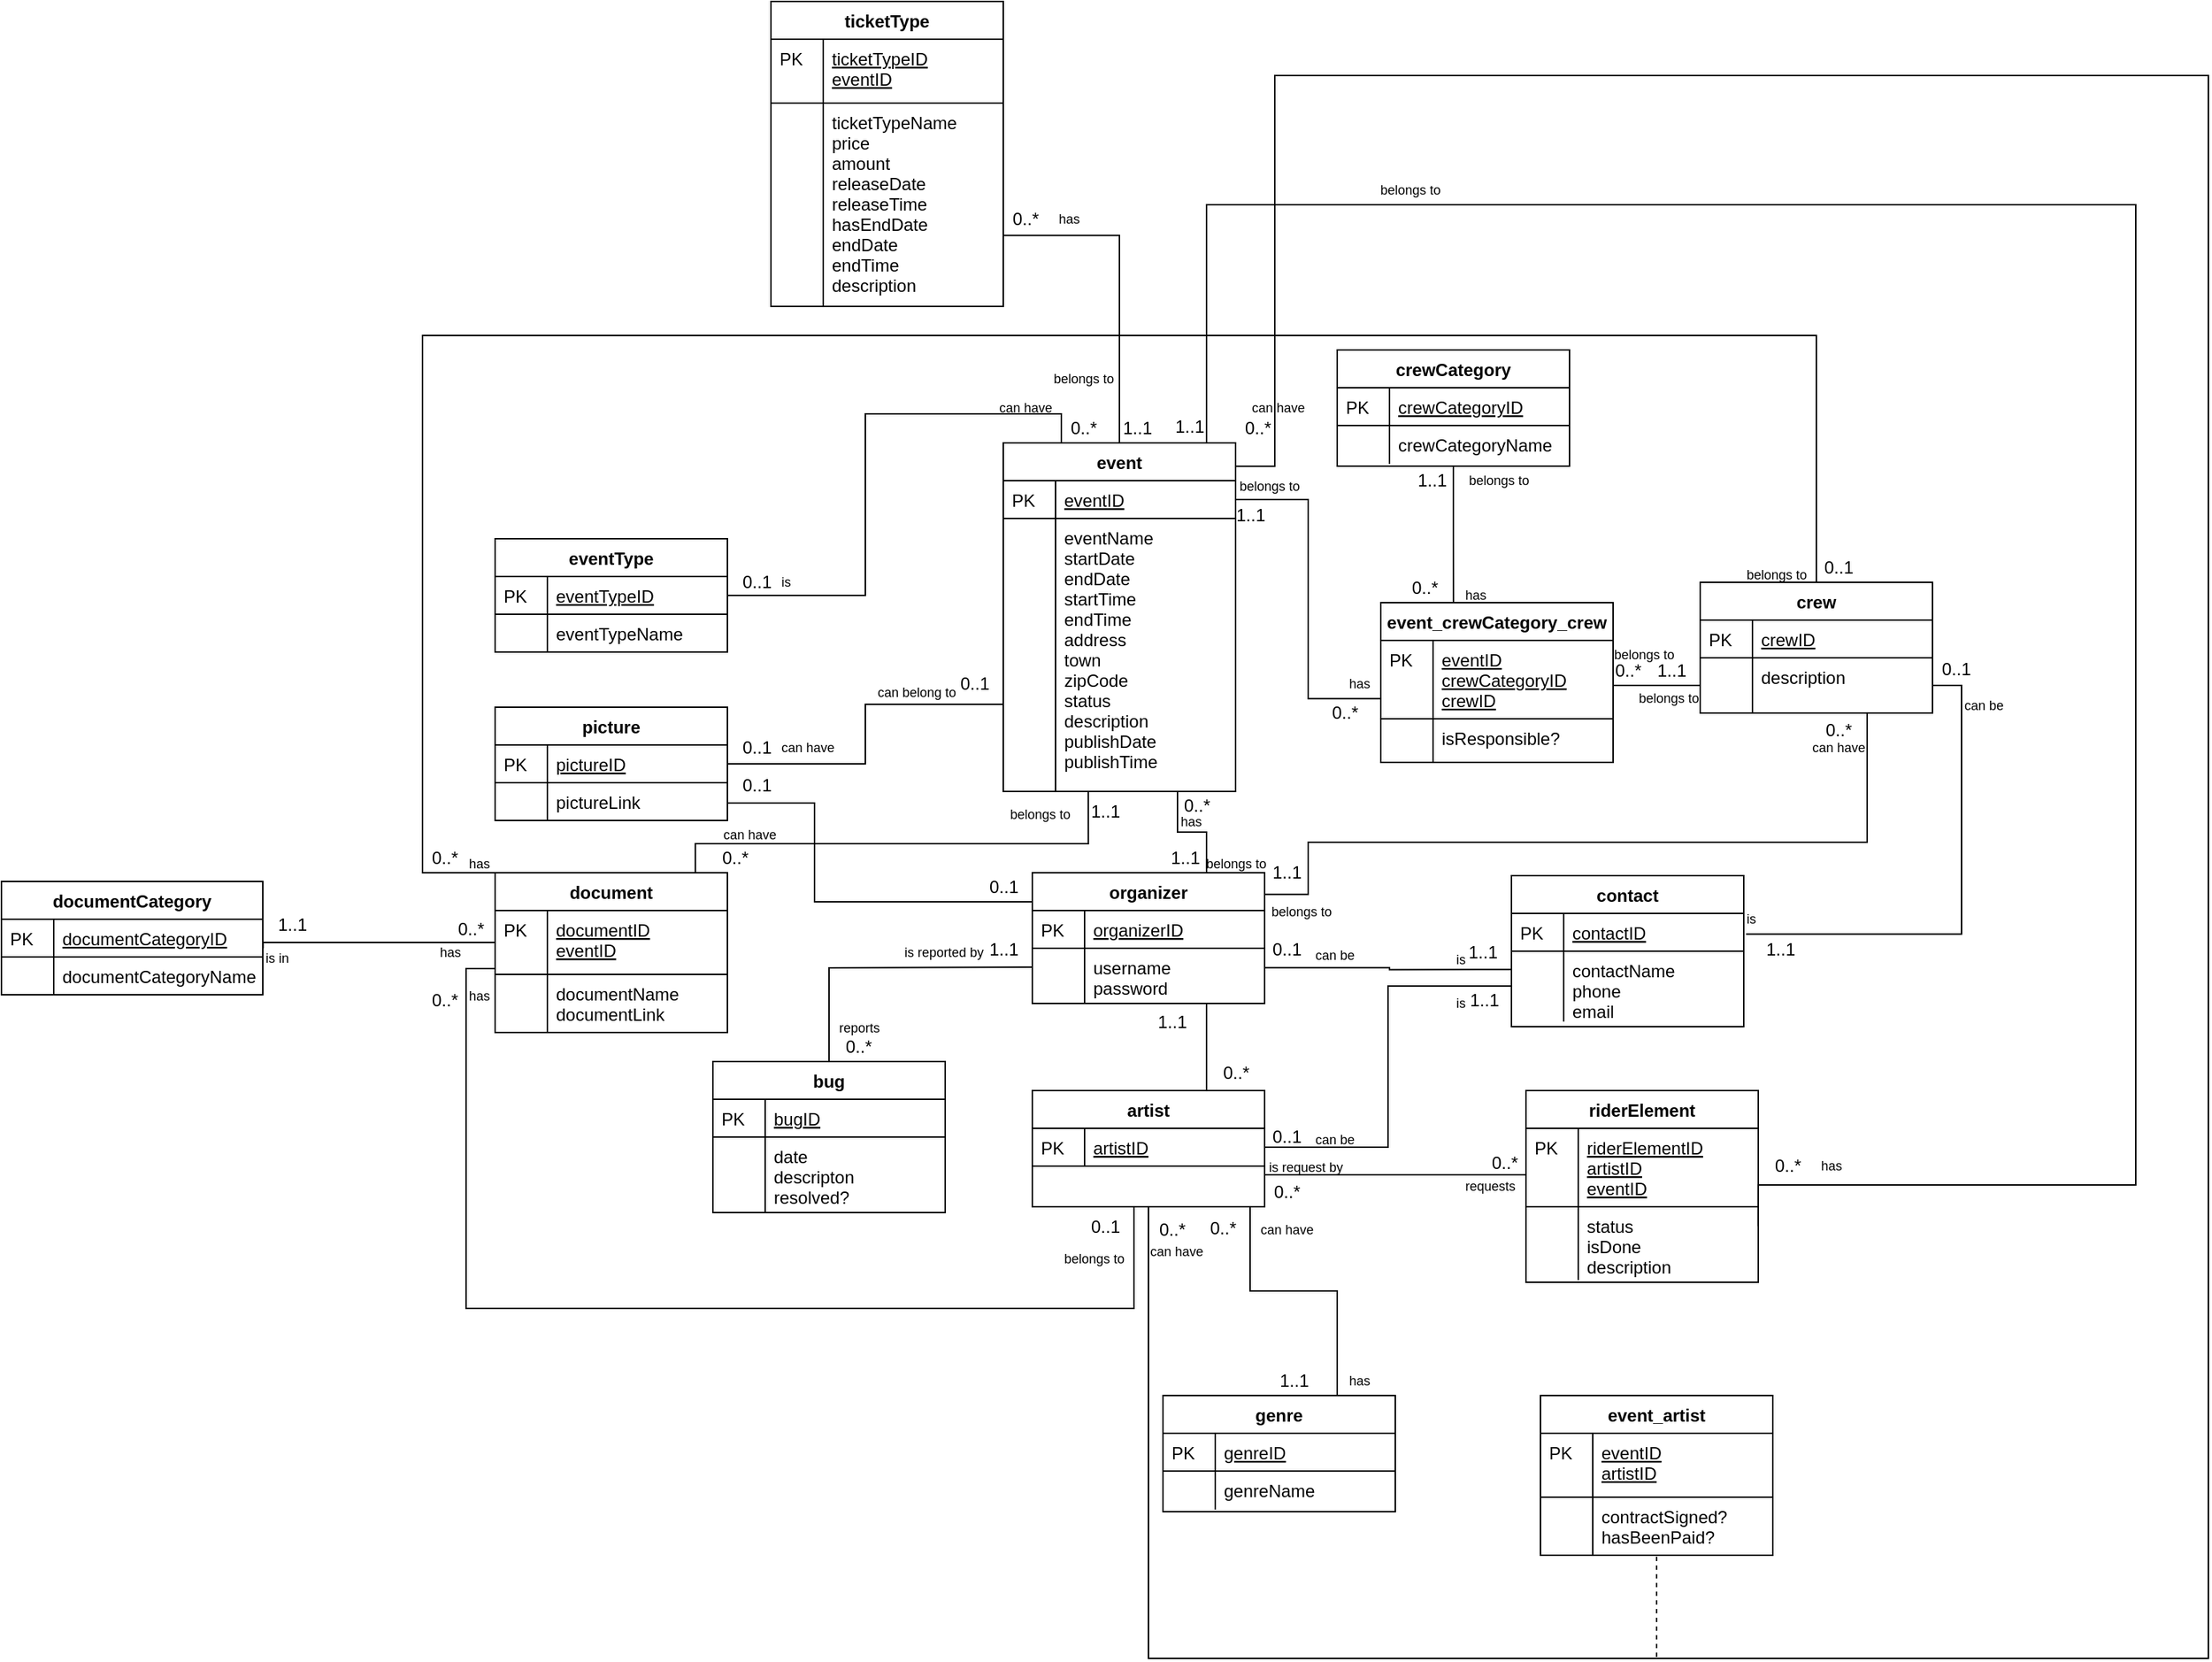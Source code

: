 <mxfile version="12.5.5" type="device"><diagram id="C5RBs43oDa-KdzZeNtuy" name="Page-1"><mxGraphModel dx="593" dy="303" grid="1" gridSize="10" guides="1" tooltips="1" connect="1" arrows="1" fold="1" page="1" pageScale="1" pageWidth="1654" pageHeight="1169" math="0" shadow="0"><root><mxCell id="WIyWlLk6GJQsqaUBKTNV-0"/><mxCell id="WIyWlLk6GJQsqaUBKTNV-1" parent="WIyWlLk6GJQsqaUBKTNV-0"/><mxCell id="d8ZzDDcPqN8oKCocfhbG-75" style="edgeStyle=orthogonalEdgeStyle;rounded=0;orthogonalLoop=1;jettySize=auto;html=1;exitX=1;exitY=0.5;exitDx=0;exitDy=0;entryX=0.25;entryY=0;entryDx=0;entryDy=0;startArrow=none;startFill=0;endArrow=none;endFill=0;" edge="1" parent="WIyWlLk6GJQsqaUBKTNV-1" source="zkfFHV4jXpPFQw0GAbJ--51" target="zkfFHV4jXpPFQw0GAbJ--56"><mxGeometry relative="1" as="geometry"/></mxCell><mxCell id="zkfFHV4jXpPFQw0GAbJ--51" value="eventType" style="swimlane;fontStyle=1;childLayout=stackLayout;horizontal=1;startSize=26;horizontalStack=0;resizeParent=1;resizeLast=0;collapsible=1;marginBottom=0;rounded=0;shadow=0;strokeWidth=1;" parent="WIyWlLk6GJQsqaUBKTNV-1" vertex="1"><mxGeometry x="360" y="380" width="160" height="78" as="geometry"><mxRectangle x="20" y="80" width="160" height="26" as="alternateBounds"/></mxGeometry></mxCell><mxCell id="zkfFHV4jXpPFQw0GAbJ--52" value="eventTypeID" style="shape=partialRectangle;top=0;left=0;right=0;bottom=1;align=left;verticalAlign=top;fillColor=none;spacingLeft=40;spacingRight=4;overflow=hidden;rotatable=0;points=[[0,0.5],[1,0.5]];portConstraint=eastwest;dropTarget=0;rounded=0;shadow=0;strokeWidth=1;fontStyle=4" parent="zkfFHV4jXpPFQw0GAbJ--51" vertex="1"><mxGeometry y="26" width="160" height="26" as="geometry"/></mxCell><mxCell id="zkfFHV4jXpPFQw0GAbJ--53" value="PK" style="shape=partialRectangle;top=0;left=0;bottom=0;fillColor=none;align=left;verticalAlign=top;spacingLeft=4;spacingRight=4;overflow=hidden;rotatable=0;points=[];portConstraint=eastwest;part=1;" parent="zkfFHV4jXpPFQw0GAbJ--52" vertex="1" connectable="0"><mxGeometry width="36" height="26" as="geometry"/></mxCell><mxCell id="zkfFHV4jXpPFQw0GAbJ--54" value="eventTypeName" style="shape=partialRectangle;top=0;left=0;right=0;bottom=0;align=left;verticalAlign=top;fillColor=none;spacingLeft=40;spacingRight=4;overflow=hidden;rotatable=0;points=[[0,0.5],[1,0.5]];portConstraint=eastwest;dropTarget=0;rounded=0;shadow=0;strokeWidth=1;" parent="zkfFHV4jXpPFQw0GAbJ--51" vertex="1"><mxGeometry y="52" width="160" height="26" as="geometry"/></mxCell><mxCell id="zkfFHV4jXpPFQw0GAbJ--55" value="" style="shape=partialRectangle;top=0;left=0;bottom=0;fillColor=none;align=left;verticalAlign=top;spacingLeft=4;spacingRight=4;overflow=hidden;rotatable=0;points=[];portConstraint=eastwest;part=1;" parent="zkfFHV4jXpPFQw0GAbJ--54" vertex="1" connectable="0"><mxGeometry width="36" height="26" as="geometry"/></mxCell><mxCell id="d8ZzDDcPqN8oKCocfhbG-148" style="edgeStyle=orthogonalEdgeStyle;rounded=0;orthogonalLoop=1;jettySize=auto;html=1;exitX=0.75;exitY=1;exitDx=0;exitDy=0;entryX=0.75;entryY=0;entryDx=0;entryDy=0;startArrow=none;startFill=0;endArrow=none;endFill=0;" edge="1" parent="WIyWlLk6GJQsqaUBKTNV-1" source="zkfFHV4jXpPFQw0GAbJ--56" target="zkfFHV4jXpPFQw0GAbJ--64"><mxGeometry relative="1" as="geometry"/></mxCell><mxCell id="d8ZzDDcPqN8oKCocfhbG-167" style="edgeStyle=orthogonalEdgeStyle;rounded=0;orthogonalLoop=1;jettySize=auto;html=1;exitX=0.5;exitY=0;exitDx=0;exitDy=0;startArrow=none;startFill=0;endArrow=none;endFill=0;entryX=1.003;entryY=0.651;entryDx=0;entryDy=0;entryPerimeter=0;" edge="1" parent="WIyWlLk6GJQsqaUBKTNV-1" source="zkfFHV4jXpPFQw0GAbJ--56" target="d8ZzDDcPqN8oKCocfhbG-165"><mxGeometry relative="1" as="geometry"><mxPoint x="712" y="171" as="targetPoint"/><Array as="points"><mxPoint x="790" y="171"/></Array></mxGeometry></mxCell><mxCell id="zkfFHV4jXpPFQw0GAbJ--56" value="event" style="swimlane;fontStyle=1;childLayout=stackLayout;horizontal=1;startSize=26;horizontalStack=0;resizeParent=1;resizeLast=0;collapsible=1;marginBottom=0;rounded=0;shadow=0;strokeWidth=1;" parent="WIyWlLk6GJQsqaUBKTNV-1" vertex="1"><mxGeometry x="710" y="314" width="160" height="240" as="geometry"><mxRectangle x="260" y="80" width="160" height="26" as="alternateBounds"/></mxGeometry></mxCell><mxCell id="zkfFHV4jXpPFQw0GAbJ--57" value="eventID" style="shape=partialRectangle;top=0;left=0;right=0;bottom=1;align=left;verticalAlign=top;fillColor=none;spacingLeft=40;spacingRight=4;overflow=hidden;rotatable=0;points=[[0,0.5],[1,0.5]];portConstraint=eastwest;dropTarget=0;rounded=0;shadow=0;strokeWidth=1;fontStyle=4" parent="zkfFHV4jXpPFQw0GAbJ--56" vertex="1"><mxGeometry y="26" width="160" height="26" as="geometry"/></mxCell><mxCell id="zkfFHV4jXpPFQw0GAbJ--58" value="PK" style="shape=partialRectangle;top=0;left=0;bottom=0;fillColor=none;align=left;verticalAlign=top;spacingLeft=4;spacingRight=4;overflow=hidden;rotatable=0;points=[];portConstraint=eastwest;part=1;" parent="zkfFHV4jXpPFQw0GAbJ--57" vertex="1" connectable="0"><mxGeometry width="36" height="26" as="geometry"/></mxCell><mxCell id="zkfFHV4jXpPFQw0GAbJ--61" value="eventName&#10;startDate&#10;endDate&#10;startTime&#10;endTime&#10;address&#10;town&#10;zipCode&#10;status&#10;description&#10;publishDate&#10;publishTime" style="shape=partialRectangle;top=0;left=0;right=0;bottom=0;align=left;verticalAlign=top;fillColor=none;spacingLeft=40;spacingRight=4;overflow=hidden;rotatable=0;points=[[0,0.5],[1,0.5]];portConstraint=eastwest;dropTarget=0;rounded=0;shadow=0;strokeWidth=1;" parent="zkfFHV4jXpPFQw0GAbJ--56" vertex="1"><mxGeometry y="52" width="160" height="188" as="geometry"/></mxCell><mxCell id="zkfFHV4jXpPFQw0GAbJ--62" value="" style="shape=partialRectangle;top=0;left=0;bottom=0;fillColor=none;align=left;verticalAlign=top;spacingLeft=4;spacingRight=4;overflow=hidden;rotatable=0;points=[];portConstraint=eastwest;part=1;" parent="zkfFHV4jXpPFQw0GAbJ--61" vertex="1" connectable="0"><mxGeometry width="36" height="188" as="geometry"/></mxCell><mxCell id="d8ZzDDcPqN8oKCocfhbG-149" style="edgeStyle=orthogonalEdgeStyle;rounded=0;orthogonalLoop=1;jettySize=auto;html=1;exitX=0.75;exitY=1;exitDx=0;exitDy=0;entryX=0.75;entryY=0;entryDx=0;entryDy=0;startArrow=none;startFill=0;endArrow=none;endFill=0;" edge="1" parent="WIyWlLk6GJQsqaUBKTNV-1" source="zkfFHV4jXpPFQw0GAbJ--64" target="d8ZzDDcPqN8oKCocfhbG-15"><mxGeometry relative="1" as="geometry"/></mxCell><mxCell id="d8ZzDDcPqN8oKCocfhbG-150" style="edgeStyle=orthogonalEdgeStyle;rounded=0;orthogonalLoop=1;jettySize=auto;html=1;startArrow=none;startFill=0;endArrow=none;endFill=0;exitX=0.995;exitY=0.165;exitDx=0;exitDy=0;exitPerimeter=0;" edge="1" parent="WIyWlLk6GJQsqaUBKTNV-1" source="zkfFHV4jXpPFQw0GAbJ--64" target="d8ZzDDcPqN8oKCocfhbG-55"><mxGeometry relative="1" as="geometry"><mxPoint x="920" y="626" as="sourcePoint"/><Array as="points"><mxPoint x="920" y="625"/><mxPoint x="920" y="589"/><mxPoint x="1305" y="589"/></Array></mxGeometry></mxCell><mxCell id="zkfFHV4jXpPFQw0GAbJ--64" value="organizer" style="swimlane;fontStyle=1;childLayout=stackLayout;horizontal=1;startSize=26;horizontalStack=0;resizeParent=1;resizeLast=0;collapsible=1;marginBottom=0;rounded=0;shadow=0;strokeWidth=1;" parent="WIyWlLk6GJQsqaUBKTNV-1" vertex="1"><mxGeometry x="730" y="610" width="160" height="90" as="geometry"><mxRectangle x="260" y="270" width="160" height="26" as="alternateBounds"/></mxGeometry></mxCell><mxCell id="zkfFHV4jXpPFQw0GAbJ--65" value="organizerID" style="shape=partialRectangle;top=0;left=0;right=0;bottom=1;align=left;verticalAlign=top;fillColor=none;spacingLeft=40;spacingRight=4;overflow=hidden;rotatable=0;points=[[0,0.5],[1,0.5]];portConstraint=eastwest;dropTarget=0;rounded=0;shadow=0;strokeWidth=1;fontStyle=4" parent="zkfFHV4jXpPFQw0GAbJ--64" vertex="1"><mxGeometry y="26" width="160" height="26" as="geometry"/></mxCell><mxCell id="zkfFHV4jXpPFQw0GAbJ--66" value="PK" style="shape=partialRectangle;top=0;left=0;bottom=0;fillColor=none;align=left;verticalAlign=top;spacingLeft=4;spacingRight=4;overflow=hidden;rotatable=0;points=[];portConstraint=eastwest;part=1;" parent="zkfFHV4jXpPFQw0GAbJ--65" vertex="1" connectable="0"><mxGeometry width="36" height="26" as="geometry"/></mxCell><mxCell id="zkfFHV4jXpPFQw0GAbJ--69" value="username&#10;password" style="shape=partialRectangle;top=0;left=0;right=0;bottom=0;align=left;verticalAlign=top;fillColor=none;spacingLeft=40;spacingRight=4;overflow=hidden;rotatable=0;points=[[0,0.5],[1,0.5]];portConstraint=eastwest;dropTarget=0;rounded=0;shadow=0;strokeWidth=1;" parent="zkfFHV4jXpPFQw0GAbJ--64" vertex="1"><mxGeometry y="52" width="160" height="38" as="geometry"/></mxCell><mxCell id="zkfFHV4jXpPFQw0GAbJ--70" value="" style="shape=partialRectangle;top=0;left=0;bottom=0;fillColor=none;align=left;verticalAlign=top;spacingLeft=4;spacingRight=4;overflow=hidden;rotatable=0;points=[];portConstraint=eastwest;part=1;" parent="zkfFHV4jXpPFQw0GAbJ--69" vertex="1" connectable="0"><mxGeometry width="36" height="38" as="geometry"/></mxCell><mxCell id="d8ZzDDcPqN8oKCocfhbG-0" value="picture" style="swimlane;fontStyle=1;childLayout=stackLayout;horizontal=1;startSize=26;horizontalStack=0;resizeParent=1;resizeLast=0;collapsible=1;marginBottom=0;rounded=0;shadow=0;strokeWidth=1;" vertex="1" parent="WIyWlLk6GJQsqaUBKTNV-1"><mxGeometry x="360" y="496" width="160" height="78" as="geometry"><mxRectangle x="20" y="80" width="160" height="26" as="alternateBounds"/></mxGeometry></mxCell><mxCell id="d8ZzDDcPqN8oKCocfhbG-1" value="pictureID" style="shape=partialRectangle;top=0;left=0;right=0;bottom=1;align=left;verticalAlign=top;fillColor=none;spacingLeft=40;spacingRight=4;overflow=hidden;rotatable=0;points=[[0,0.5],[1,0.5]];portConstraint=eastwest;dropTarget=0;rounded=0;shadow=0;strokeWidth=1;fontStyle=4" vertex="1" parent="d8ZzDDcPqN8oKCocfhbG-0"><mxGeometry y="26" width="160" height="26" as="geometry"/></mxCell><mxCell id="d8ZzDDcPqN8oKCocfhbG-2" value="PK" style="shape=partialRectangle;top=0;left=0;bottom=0;fillColor=none;align=left;verticalAlign=top;spacingLeft=4;spacingRight=4;overflow=hidden;rotatable=0;points=[];portConstraint=eastwest;part=1;" vertex="1" connectable="0" parent="d8ZzDDcPqN8oKCocfhbG-1"><mxGeometry width="36" height="26" as="geometry"/></mxCell><mxCell id="d8ZzDDcPqN8oKCocfhbG-3" value="pictureLink" style="shape=partialRectangle;top=0;left=0;right=0;bottom=0;align=left;verticalAlign=top;fillColor=none;spacingLeft=40;spacingRight=4;overflow=hidden;rotatable=0;points=[[0,0.5],[1,0.5]];portConstraint=eastwest;dropTarget=0;rounded=0;shadow=0;strokeWidth=1;" vertex="1" parent="d8ZzDDcPqN8oKCocfhbG-0"><mxGeometry y="52" width="160" height="26" as="geometry"/></mxCell><mxCell id="d8ZzDDcPqN8oKCocfhbG-4" value="" style="shape=partialRectangle;top=0;left=0;bottom=0;fillColor=none;align=left;verticalAlign=top;spacingLeft=4;spacingRight=4;overflow=hidden;rotatable=0;points=[];portConstraint=eastwest;part=1;" vertex="1" connectable="0" parent="d8ZzDDcPqN8oKCocfhbG-3"><mxGeometry width="36" height="26" as="geometry"/></mxCell><mxCell id="d8ZzDDcPqN8oKCocfhbG-104" style="edgeStyle=orthogonalEdgeStyle;rounded=0;orthogonalLoop=1;jettySize=auto;html=1;exitX=0.862;exitY=0;exitDx=0;exitDy=0;startArrow=none;startFill=0;endArrow=none;endFill=0;entryX=0.366;entryY=1;entryDx=0;entryDy=0;entryPerimeter=0;exitPerimeter=0;" edge="1" parent="WIyWlLk6GJQsqaUBKTNV-1" source="d8ZzDDcPqN8oKCocfhbG-5" target="zkfFHV4jXpPFQw0GAbJ--61"><mxGeometry relative="1" as="geometry"><mxPoint x="768" y="560" as="targetPoint"/><Array as="points"><mxPoint x="498" y="590"/><mxPoint x="769" y="590"/></Array></mxGeometry></mxCell><mxCell id="d8ZzDDcPqN8oKCocfhbG-116" style="edgeStyle=orthogonalEdgeStyle;rounded=0;orthogonalLoop=1;jettySize=auto;html=1;exitX=0;exitY=0;exitDx=0;exitDy=0;entryX=0.5;entryY=0;entryDx=0;entryDy=0;startArrow=none;startFill=0;endArrow=none;endFill=0;" edge="1" parent="WIyWlLk6GJQsqaUBKTNV-1" source="d8ZzDDcPqN8oKCocfhbG-5" target="d8ZzDDcPqN8oKCocfhbG-50"><mxGeometry relative="1" as="geometry"><Array as="points"><mxPoint x="310" y="610"/><mxPoint x="310" y="240"/><mxPoint x="1270" y="240"/></Array></mxGeometry></mxCell><mxCell id="d8ZzDDcPqN8oKCocfhbG-5" value="document" style="swimlane;fontStyle=1;childLayout=stackLayout;horizontal=1;startSize=26;horizontalStack=0;resizeParent=1;resizeLast=0;collapsible=1;marginBottom=0;rounded=0;shadow=0;strokeWidth=1;" vertex="1" parent="WIyWlLk6GJQsqaUBKTNV-1"><mxGeometry x="360" y="610" width="160" height="110" as="geometry"><mxRectangle x="20" y="80" width="160" height="26" as="alternateBounds"/></mxGeometry></mxCell><mxCell id="d8ZzDDcPqN8oKCocfhbG-6" value="documentID&#10;eventID" style="shape=partialRectangle;top=0;left=0;right=0;bottom=1;align=left;verticalAlign=top;fillColor=none;spacingLeft=40;spacingRight=4;overflow=hidden;rotatable=0;points=[[0,0.5],[1,0.5]];portConstraint=eastwest;dropTarget=0;rounded=0;shadow=0;strokeWidth=1;fontStyle=4" vertex="1" parent="d8ZzDDcPqN8oKCocfhbG-5"><mxGeometry y="26" width="160" height="44" as="geometry"/></mxCell><mxCell id="d8ZzDDcPqN8oKCocfhbG-7" value="PK" style="shape=partialRectangle;top=0;left=0;bottom=0;fillColor=none;align=left;verticalAlign=top;spacingLeft=4;spacingRight=4;overflow=hidden;rotatable=0;points=[];portConstraint=eastwest;part=1;" vertex="1" connectable="0" parent="d8ZzDDcPqN8oKCocfhbG-6"><mxGeometry width="36" height="44" as="geometry"/></mxCell><mxCell id="d8ZzDDcPqN8oKCocfhbG-8" value="documentName&#10;documentLink" style="shape=partialRectangle;top=0;left=0;right=0;bottom=0;align=left;verticalAlign=top;fillColor=none;spacingLeft=40;spacingRight=4;overflow=hidden;rotatable=0;points=[[0,0.5],[1,0.5]];portConstraint=eastwest;dropTarget=0;rounded=0;shadow=0;strokeWidth=1;" vertex="1" parent="d8ZzDDcPqN8oKCocfhbG-5"><mxGeometry y="70" width="160" height="40" as="geometry"/></mxCell><mxCell id="d8ZzDDcPqN8oKCocfhbG-9" value="" style="shape=partialRectangle;top=0;left=0;bottom=0;fillColor=none;align=left;verticalAlign=top;spacingLeft=4;spacingRight=4;overflow=hidden;rotatable=0;points=[];portConstraint=eastwest;part=1;" vertex="1" connectable="0" parent="d8ZzDDcPqN8oKCocfhbG-8"><mxGeometry width="36" height="40" as="geometry"/></mxCell><mxCell id="d8ZzDDcPqN8oKCocfhbG-10" value="documentCategory" style="swimlane;fontStyle=1;childLayout=stackLayout;horizontal=1;startSize=26;horizontalStack=0;resizeParent=1;resizeLast=0;collapsible=1;marginBottom=0;rounded=0;shadow=0;strokeWidth=1;" vertex="1" parent="WIyWlLk6GJQsqaUBKTNV-1"><mxGeometry x="20" y="616" width="180" height="78" as="geometry"><mxRectangle x="20" y="80" width="160" height="26" as="alternateBounds"/></mxGeometry></mxCell><mxCell id="d8ZzDDcPqN8oKCocfhbG-11" value="documentCategoryID" style="shape=partialRectangle;top=0;left=0;right=0;bottom=1;align=left;verticalAlign=top;fillColor=none;spacingLeft=40;spacingRight=4;overflow=hidden;rotatable=0;points=[[0,0.5],[1,0.5]];portConstraint=eastwest;dropTarget=0;rounded=0;shadow=0;strokeWidth=1;fontStyle=4" vertex="1" parent="d8ZzDDcPqN8oKCocfhbG-10"><mxGeometry y="26" width="180" height="26" as="geometry"/></mxCell><mxCell id="d8ZzDDcPqN8oKCocfhbG-12" value="PK" style="shape=partialRectangle;top=0;left=0;bottom=0;fillColor=none;align=left;verticalAlign=top;spacingLeft=4;spacingRight=4;overflow=hidden;rotatable=0;points=[];portConstraint=eastwest;part=1;" vertex="1" connectable="0" parent="d8ZzDDcPqN8oKCocfhbG-11"><mxGeometry width="36" height="26" as="geometry"/></mxCell><mxCell id="d8ZzDDcPqN8oKCocfhbG-13" value="documentCategoryName" style="shape=partialRectangle;top=0;left=0;right=0;bottom=0;align=left;verticalAlign=top;fillColor=none;spacingLeft=40;spacingRight=4;overflow=hidden;rotatable=0;points=[[0,0.5],[1,0.5]];portConstraint=eastwest;dropTarget=0;rounded=0;shadow=0;strokeWidth=1;" vertex="1" parent="d8ZzDDcPqN8oKCocfhbG-10"><mxGeometry y="52" width="180" height="26" as="geometry"/></mxCell><mxCell id="d8ZzDDcPqN8oKCocfhbG-14" value="" style="shape=partialRectangle;top=0;left=0;bottom=0;fillColor=none;align=left;verticalAlign=top;spacingLeft=4;spacingRight=4;overflow=hidden;rotatable=0;points=[];portConstraint=eastwest;part=1;" vertex="1" connectable="0" parent="d8ZzDDcPqN8oKCocfhbG-13"><mxGeometry width="36" height="26" as="geometry"/></mxCell><mxCell id="d8ZzDDcPqN8oKCocfhbG-15" value="artist" style="swimlane;fontStyle=1;childLayout=stackLayout;horizontal=1;startSize=26;horizontalStack=0;resizeParent=1;resizeLast=0;collapsible=1;marginBottom=0;rounded=0;shadow=0;strokeWidth=1;" vertex="1" parent="WIyWlLk6GJQsqaUBKTNV-1"><mxGeometry x="730" y="760" width="160" height="80" as="geometry"><mxRectangle x="260" y="270" width="160" height="26" as="alternateBounds"/></mxGeometry></mxCell><mxCell id="d8ZzDDcPqN8oKCocfhbG-16" value="artistID" style="shape=partialRectangle;top=0;left=0;right=0;bottom=1;align=left;verticalAlign=top;fillColor=none;spacingLeft=40;spacingRight=4;overflow=hidden;rotatable=0;points=[[0,0.5],[1,0.5]];portConstraint=eastwest;dropTarget=0;rounded=0;shadow=0;strokeWidth=1;fontStyle=4" vertex="1" parent="d8ZzDDcPqN8oKCocfhbG-15"><mxGeometry y="26" width="160" height="26" as="geometry"/></mxCell><mxCell id="d8ZzDDcPqN8oKCocfhbG-17" value="PK" style="shape=partialRectangle;top=0;left=0;bottom=0;fillColor=none;align=left;verticalAlign=top;spacingLeft=4;spacingRight=4;overflow=hidden;rotatable=0;points=[];portConstraint=eastwest;part=1;" vertex="1" connectable="0" parent="d8ZzDDcPqN8oKCocfhbG-16"><mxGeometry width="36" height="26" as="geometry"/></mxCell><mxCell id="d8ZzDDcPqN8oKCocfhbG-29" value="genre" style="swimlane;fontStyle=1;childLayout=stackLayout;horizontal=1;startSize=26;horizontalStack=0;resizeParent=1;resizeLast=0;collapsible=1;marginBottom=0;rounded=0;shadow=0;strokeWidth=1;" vertex="1" parent="WIyWlLk6GJQsqaUBKTNV-1"><mxGeometry x="820" y="970" width="160" height="80" as="geometry"><mxRectangle x="260" y="270" width="160" height="26" as="alternateBounds"/></mxGeometry></mxCell><mxCell id="d8ZzDDcPqN8oKCocfhbG-30" value="genreID" style="shape=partialRectangle;top=0;left=0;right=0;bottom=1;align=left;verticalAlign=top;fillColor=none;spacingLeft=40;spacingRight=4;overflow=hidden;rotatable=0;points=[[0,0.5],[1,0.5]];portConstraint=eastwest;dropTarget=0;rounded=0;shadow=0;strokeWidth=1;fontStyle=4" vertex="1" parent="d8ZzDDcPqN8oKCocfhbG-29"><mxGeometry y="26" width="160" height="26" as="geometry"/></mxCell><mxCell id="d8ZzDDcPqN8oKCocfhbG-31" value="PK" style="shape=partialRectangle;top=0;left=0;bottom=0;fillColor=none;align=left;verticalAlign=top;spacingLeft=4;spacingRight=4;overflow=hidden;rotatable=0;points=[];portConstraint=eastwest;part=1;" vertex="1" connectable="0" parent="d8ZzDDcPqN8oKCocfhbG-30"><mxGeometry width="36" height="26" as="geometry"/></mxCell><mxCell id="d8ZzDDcPqN8oKCocfhbG-34" value="genreName" style="shape=partialRectangle;top=0;left=0;right=0;bottom=0;align=left;verticalAlign=top;fillColor=none;spacingLeft=40;spacingRight=4;overflow=hidden;rotatable=0;points=[[0,0.5],[1,0.5]];portConstraint=eastwest;dropTarget=0;rounded=0;shadow=0;strokeWidth=1;" vertex="1" parent="d8ZzDDcPqN8oKCocfhbG-29"><mxGeometry y="52" width="160" height="26" as="geometry"/></mxCell><mxCell id="d8ZzDDcPqN8oKCocfhbG-35" value="" style="shape=partialRectangle;top=0;left=0;bottom=0;fillColor=none;align=left;verticalAlign=top;spacingLeft=4;spacingRight=4;overflow=hidden;rotatable=0;points=[];portConstraint=eastwest;part=1;" vertex="1" connectable="0" parent="d8ZzDDcPqN8oKCocfhbG-34"><mxGeometry width="36" height="26" as="geometry"/></mxCell><mxCell id="d8ZzDDcPqN8oKCocfhbG-36" value="bug" style="swimlane;fontStyle=1;childLayout=stackLayout;horizontal=1;startSize=26;horizontalStack=0;resizeParent=1;resizeLast=0;collapsible=1;marginBottom=0;rounded=0;shadow=0;strokeWidth=1;" vertex="1" parent="WIyWlLk6GJQsqaUBKTNV-1"><mxGeometry x="510" y="740" width="160" height="104" as="geometry"><mxRectangle x="260" y="270" width="160" height="26" as="alternateBounds"/></mxGeometry></mxCell><mxCell id="d8ZzDDcPqN8oKCocfhbG-37" value="bugID" style="shape=partialRectangle;top=0;left=0;right=0;bottom=1;align=left;verticalAlign=top;fillColor=none;spacingLeft=40;spacingRight=4;overflow=hidden;rotatable=0;points=[[0,0.5],[1,0.5]];portConstraint=eastwest;dropTarget=0;rounded=0;shadow=0;strokeWidth=1;fontStyle=4" vertex="1" parent="d8ZzDDcPqN8oKCocfhbG-36"><mxGeometry y="26" width="160" height="26" as="geometry"/></mxCell><mxCell id="d8ZzDDcPqN8oKCocfhbG-38" value="PK" style="shape=partialRectangle;top=0;left=0;bottom=0;fillColor=none;align=left;verticalAlign=top;spacingLeft=4;spacingRight=4;overflow=hidden;rotatable=0;points=[];portConstraint=eastwest;part=1;" vertex="1" connectable="0" parent="d8ZzDDcPqN8oKCocfhbG-37"><mxGeometry width="36" height="26" as="geometry"/></mxCell><mxCell id="d8ZzDDcPqN8oKCocfhbG-41" value="date&#10;descripton&#10;resolved?" style="shape=partialRectangle;top=0;left=0;right=0;bottom=0;align=left;verticalAlign=top;fillColor=none;spacingLeft=40;spacingRight=4;overflow=hidden;rotatable=0;points=[[0,0.5],[1,0.5]];portConstraint=eastwest;dropTarget=0;rounded=0;shadow=0;strokeWidth=1;" vertex="1" parent="d8ZzDDcPqN8oKCocfhbG-36"><mxGeometry y="52" width="160" height="52" as="geometry"/></mxCell><mxCell id="d8ZzDDcPqN8oKCocfhbG-42" value="" style="shape=partialRectangle;top=0;left=0;bottom=0;fillColor=none;align=left;verticalAlign=top;spacingLeft=4;spacingRight=4;overflow=hidden;rotatable=0;points=[];portConstraint=eastwest;part=1;" vertex="1" connectable="0" parent="d8ZzDDcPqN8oKCocfhbG-41"><mxGeometry width="36" height="52" as="geometry"/></mxCell><mxCell id="d8ZzDDcPqN8oKCocfhbG-85" style="edgeStyle=orthogonalEdgeStyle;rounded=0;orthogonalLoop=1;jettySize=auto;html=1;startArrow=none;startFill=0;endArrow=none;endFill=0;entryX=0.313;entryY=-0.001;entryDx=0;entryDy=0;entryPerimeter=0;" edge="1" parent="WIyWlLk6GJQsqaUBKTNV-1" source="d8ZzDDcPqN8oKCocfhbG-43" target="d8ZzDDcPqN8oKCocfhbG-90"><mxGeometry relative="1" as="geometry"><mxPoint x="960" y="410" as="targetPoint"/><Array as="points"/></mxGeometry></mxCell><mxCell id="d8ZzDDcPqN8oKCocfhbG-43" value="crewCategory" style="swimlane;fontStyle=1;childLayout=stackLayout;horizontal=1;startSize=26;horizontalStack=0;resizeParent=1;resizeLast=0;collapsible=1;marginBottom=0;rounded=0;shadow=0;strokeWidth=1;" vertex="1" parent="WIyWlLk6GJQsqaUBKTNV-1"><mxGeometry x="940" y="250" width="160" height="80" as="geometry"><mxRectangle x="260" y="80" width="160" height="26" as="alternateBounds"/></mxGeometry></mxCell><mxCell id="d8ZzDDcPqN8oKCocfhbG-44" value="crewCategoryID" style="shape=partialRectangle;top=0;left=0;right=0;bottom=1;align=left;verticalAlign=top;fillColor=none;spacingLeft=40;spacingRight=4;overflow=hidden;rotatable=0;points=[[0,0.5],[1,0.5]];portConstraint=eastwest;dropTarget=0;rounded=0;shadow=0;strokeWidth=1;fontStyle=4" vertex="1" parent="d8ZzDDcPqN8oKCocfhbG-43"><mxGeometry y="26" width="160" height="26" as="geometry"/></mxCell><mxCell id="d8ZzDDcPqN8oKCocfhbG-45" value="PK" style="shape=partialRectangle;top=0;left=0;bottom=0;fillColor=none;align=left;verticalAlign=top;spacingLeft=4;spacingRight=4;overflow=hidden;rotatable=0;points=[];portConstraint=eastwest;part=1;" vertex="1" connectable="0" parent="d8ZzDDcPqN8oKCocfhbG-44"><mxGeometry width="36" height="26" as="geometry"/></mxCell><mxCell id="d8ZzDDcPqN8oKCocfhbG-48" value="crewCategoryName" style="shape=partialRectangle;top=0;left=0;right=0;bottom=0;align=left;verticalAlign=top;fillColor=none;spacingLeft=40;spacingRight=4;overflow=hidden;rotatable=0;points=[[0,0.5],[1,0.5]];portConstraint=eastwest;dropTarget=0;rounded=0;shadow=0;strokeWidth=1;" vertex="1" parent="d8ZzDDcPqN8oKCocfhbG-43"><mxGeometry y="52" width="160" height="26" as="geometry"/></mxCell><mxCell id="d8ZzDDcPqN8oKCocfhbG-49" value="" style="shape=partialRectangle;top=0;left=0;bottom=0;fillColor=none;align=left;verticalAlign=top;spacingLeft=4;spacingRight=4;overflow=hidden;rotatable=0;points=[];portConstraint=eastwest;part=1;" vertex="1" connectable="0" parent="d8ZzDDcPqN8oKCocfhbG-48"><mxGeometry width="36" height="26" as="geometry"/></mxCell><mxCell id="d8ZzDDcPqN8oKCocfhbG-50" value="crew" style="swimlane;fontStyle=1;childLayout=stackLayout;horizontal=1;startSize=26;horizontalStack=0;resizeParent=1;resizeLast=0;collapsible=1;marginBottom=0;rounded=0;shadow=0;strokeWidth=1;" vertex="1" parent="WIyWlLk6GJQsqaUBKTNV-1"><mxGeometry x="1190" y="410" width="160" height="90" as="geometry"><mxRectangle x="260" y="80" width="160" height="26" as="alternateBounds"/></mxGeometry></mxCell><mxCell id="d8ZzDDcPqN8oKCocfhbG-51" value="crewID" style="shape=partialRectangle;top=0;left=0;right=0;bottom=1;align=left;verticalAlign=top;fillColor=none;spacingLeft=40;spacingRight=4;overflow=hidden;rotatable=0;points=[[0,0.5],[1,0.5]];portConstraint=eastwest;dropTarget=0;rounded=0;shadow=0;strokeWidth=1;fontStyle=4" vertex="1" parent="d8ZzDDcPqN8oKCocfhbG-50"><mxGeometry y="26" width="160" height="26" as="geometry"/></mxCell><mxCell id="d8ZzDDcPqN8oKCocfhbG-52" value="PK" style="shape=partialRectangle;top=0;left=0;bottom=0;fillColor=none;align=left;verticalAlign=top;spacingLeft=4;spacingRight=4;overflow=hidden;rotatable=0;points=[];portConstraint=eastwest;part=1;" vertex="1" connectable="0" parent="d8ZzDDcPqN8oKCocfhbG-51"><mxGeometry width="36" height="26" as="geometry"/></mxCell><mxCell id="d8ZzDDcPqN8oKCocfhbG-55" value="description" style="shape=partialRectangle;top=0;left=0;right=0;bottom=0;align=left;verticalAlign=top;fillColor=none;spacingLeft=40;spacingRight=4;overflow=hidden;rotatable=0;points=[[0,0.5],[1,0.5]];portConstraint=eastwest;dropTarget=0;rounded=0;shadow=0;strokeWidth=1;" vertex="1" parent="d8ZzDDcPqN8oKCocfhbG-50"><mxGeometry y="52" width="160" height="38" as="geometry"/></mxCell><mxCell id="d8ZzDDcPqN8oKCocfhbG-56" value="" style="shape=partialRectangle;top=0;left=0;bottom=0;fillColor=none;align=left;verticalAlign=top;spacingLeft=4;spacingRight=4;overflow=hidden;rotatable=0;points=[];portConstraint=eastwest;part=1;" vertex="1" connectable="0" parent="d8ZzDDcPqN8oKCocfhbG-55"><mxGeometry width="36" height="38" as="geometry"/></mxCell><mxCell id="d8ZzDDcPqN8oKCocfhbG-57" value="riderElement" style="swimlane;fontStyle=1;childLayout=stackLayout;horizontal=1;startSize=26;horizontalStack=0;resizeParent=1;resizeLast=0;collapsible=1;marginBottom=0;rounded=0;shadow=0;strokeWidth=1;" vertex="1" parent="WIyWlLk6GJQsqaUBKTNV-1"><mxGeometry x="1070" y="760" width="160" height="132" as="geometry"><mxRectangle x="260" y="80" width="160" height="26" as="alternateBounds"/></mxGeometry></mxCell><mxCell id="d8ZzDDcPqN8oKCocfhbG-58" value="riderElementID&#10;artistID&#10;eventID" style="shape=partialRectangle;top=0;left=0;right=0;bottom=1;align=left;verticalAlign=top;fillColor=none;spacingLeft=40;spacingRight=4;overflow=hidden;rotatable=0;points=[[0,0.5],[1,0.5]];portConstraint=eastwest;dropTarget=0;rounded=0;shadow=0;strokeWidth=1;fontStyle=4" vertex="1" parent="d8ZzDDcPqN8oKCocfhbG-57"><mxGeometry y="26" width="160" height="54" as="geometry"/></mxCell><mxCell id="d8ZzDDcPqN8oKCocfhbG-59" value="PK" style="shape=partialRectangle;top=0;left=0;bottom=0;fillColor=none;align=left;verticalAlign=top;spacingLeft=4;spacingRight=4;overflow=hidden;rotatable=0;points=[];portConstraint=eastwest;part=1;" vertex="1" connectable="0" parent="d8ZzDDcPqN8oKCocfhbG-58"><mxGeometry width="36" height="54.0" as="geometry"/></mxCell><mxCell id="d8ZzDDcPqN8oKCocfhbG-62" value="status&#10;isDone&#10;description" style="shape=partialRectangle;top=0;left=0;right=0;bottom=0;align=left;verticalAlign=top;fillColor=none;spacingLeft=40;spacingRight=4;overflow=hidden;rotatable=0;points=[[0,0.5],[1,0.5]];portConstraint=eastwest;dropTarget=0;rounded=0;shadow=0;strokeWidth=1;" vertex="1" parent="d8ZzDDcPqN8oKCocfhbG-57"><mxGeometry y="80" width="160" height="50" as="geometry"/></mxCell><mxCell id="d8ZzDDcPqN8oKCocfhbG-63" value="" style="shape=partialRectangle;top=0;left=0;bottom=0;fillColor=none;align=left;verticalAlign=top;spacingLeft=4;spacingRight=4;overflow=hidden;rotatable=0;points=[];portConstraint=eastwest;part=1;" vertex="1" connectable="0" parent="d8ZzDDcPqN8oKCocfhbG-62"><mxGeometry width="36" height="50" as="geometry"/></mxCell><mxCell id="d8ZzDDcPqN8oKCocfhbG-64" value="contact" style="swimlane;fontStyle=1;childLayout=stackLayout;horizontal=1;startSize=26;horizontalStack=0;resizeParent=1;resizeLast=0;collapsible=1;marginBottom=0;rounded=0;shadow=0;strokeWidth=1;" vertex="1" parent="WIyWlLk6GJQsqaUBKTNV-1"><mxGeometry x="1060" y="612" width="160" height="104" as="geometry"><mxRectangle x="1060" y="532" width="160" height="26" as="alternateBounds"/></mxGeometry></mxCell><mxCell id="d8ZzDDcPqN8oKCocfhbG-65" value="contactID" style="shape=partialRectangle;top=0;left=0;right=0;bottom=1;align=left;verticalAlign=top;fillColor=none;spacingLeft=40;spacingRight=4;overflow=hidden;rotatable=0;points=[[0,0.5],[1,0.5]];portConstraint=eastwest;dropTarget=0;rounded=0;shadow=0;strokeWidth=1;fontStyle=4" vertex="1" parent="d8ZzDDcPqN8oKCocfhbG-64"><mxGeometry y="26" width="160" height="26" as="geometry"/></mxCell><mxCell id="d8ZzDDcPqN8oKCocfhbG-66" value="PK" style="shape=partialRectangle;top=0;left=0;bottom=0;fillColor=none;align=left;verticalAlign=top;spacingLeft=4;spacingRight=4;overflow=hidden;rotatable=0;points=[];portConstraint=eastwest;part=1;" vertex="1" connectable="0" parent="d8ZzDDcPqN8oKCocfhbG-65"><mxGeometry width="36" height="26" as="geometry"/></mxCell><mxCell id="d8ZzDDcPqN8oKCocfhbG-69" value="contactName&#10;phone&#10;email" style="shape=partialRectangle;top=0;left=0;right=0;bottom=0;align=left;verticalAlign=top;fillColor=none;spacingLeft=40;spacingRight=4;overflow=hidden;rotatable=0;points=[[0,0.5],[1,0.5]];portConstraint=eastwest;dropTarget=0;rounded=0;shadow=0;strokeWidth=1;" vertex="1" parent="d8ZzDDcPqN8oKCocfhbG-64"><mxGeometry y="52" width="160" height="48" as="geometry"/></mxCell><mxCell id="d8ZzDDcPqN8oKCocfhbG-70" value="" style="shape=partialRectangle;top=0;left=0;bottom=0;fillColor=none;align=left;verticalAlign=top;spacingLeft=4;spacingRight=4;overflow=hidden;rotatable=0;points=[];portConstraint=eastwest;part=1;" vertex="1" connectable="0" parent="d8ZzDDcPqN8oKCocfhbG-69"><mxGeometry width="36" height="48" as="geometry"/></mxCell><mxCell id="d8ZzDDcPqN8oKCocfhbG-71" style="edgeStyle=orthogonalEdgeStyle;rounded=0;orthogonalLoop=1;jettySize=auto;html=1;exitX=1;exitY=0.5;exitDx=0;exitDy=0;entryX=0;entryY=0.75;entryDx=0;entryDy=0;startArrow=none;startFill=0;endArrow=none;endFill=0;" edge="1" parent="WIyWlLk6GJQsqaUBKTNV-1" source="d8ZzDDcPqN8oKCocfhbG-1" target="zkfFHV4jXpPFQw0GAbJ--56"><mxGeometry relative="1" as="geometry"><mxPoint x="730" y="535.0" as="targetPoint"/></mxGeometry></mxCell><mxCell id="d8ZzDDcPqN8oKCocfhbG-76" style="edgeStyle=orthogonalEdgeStyle;rounded=0;orthogonalLoop=1;jettySize=auto;html=1;entryX=0;entryY=0.5;entryDx=0;entryDy=0;startArrow=none;startFill=0;endArrow=none;endFill=0;exitX=1.001;exitY=0.775;exitDx=0;exitDy=0;exitPerimeter=0;" edge="1" parent="WIyWlLk6GJQsqaUBKTNV-1" source="d8ZzDDcPqN8oKCocfhbG-11" target="d8ZzDDcPqN8oKCocfhbG-6"><mxGeometry relative="1" as="geometry"><mxPoint x="280" y="658" as="sourcePoint"/><Array as="points"><mxPoint x="200" y="658"/></Array></mxGeometry></mxCell><mxCell id="d8ZzDDcPqN8oKCocfhbG-77" style="edgeStyle=orthogonalEdgeStyle;rounded=0;orthogonalLoop=1;jettySize=auto;html=1;exitX=0;exitY=0.5;exitDx=0;exitDy=0;entryX=0.5;entryY=0;entryDx=0;entryDy=0;startArrow=none;startFill=0;endArrow=none;endFill=0;" edge="1" parent="WIyWlLk6GJQsqaUBKTNV-1" target="d8ZzDDcPqN8oKCocfhbG-36"><mxGeometry relative="1" as="geometry"><mxPoint x="730" y="675" as="sourcePoint"/></mxGeometry></mxCell><mxCell id="d8ZzDDcPqN8oKCocfhbG-78" style="edgeStyle=orthogonalEdgeStyle;rounded=0;orthogonalLoop=1;jettySize=auto;html=1;exitX=0;exitY=0.5;exitDx=0;exitDy=0;startArrow=none;startFill=0;endArrow=none;endFill=0;entryX=0.5;entryY=1;entryDx=0;entryDy=0;" edge="1" parent="WIyWlLk6GJQsqaUBKTNV-1" source="d8ZzDDcPqN8oKCocfhbG-8" target="d8ZzDDcPqN8oKCocfhbG-15"><mxGeometry relative="1" as="geometry"><mxPoint x="800" y="860" as="targetPoint"/><Array as="points"><mxPoint x="360" y="676"/><mxPoint x="340" y="676"/><mxPoint x="340" y="910"/><mxPoint x="800" y="910"/><mxPoint x="800" y="840"/></Array></mxGeometry></mxCell><mxCell id="d8ZzDDcPqN8oKCocfhbG-80" style="edgeStyle=orthogonalEdgeStyle;rounded=0;orthogonalLoop=1;jettySize=auto;html=1;exitX=0;exitY=0.5;exitDx=0;exitDy=0;entryX=1;entryY=0.75;entryDx=0;entryDy=0;startArrow=none;startFill=0;endArrow=none;endFill=0;" edge="1" parent="WIyWlLk6GJQsqaUBKTNV-1" source="d8ZzDDcPqN8oKCocfhbG-58" target="d8ZzDDcPqN8oKCocfhbG-15"><mxGeometry relative="1" as="geometry"><Array as="points"><mxPoint x="1070" y="818"/></Array></mxGeometry></mxCell><mxCell id="d8ZzDDcPqN8oKCocfhbG-81" style="edgeStyle=orthogonalEdgeStyle;rounded=0;orthogonalLoop=1;jettySize=auto;html=1;exitX=1;exitY=0.5;exitDx=0;exitDy=0;entryX=0;entryY=0.5;entryDx=0;entryDy=0;startArrow=none;startFill=0;endArrow=none;endFill=0;" edge="1" parent="WIyWlLk6GJQsqaUBKTNV-1"><mxGeometry relative="1" as="geometry"><mxPoint x="889.882" y="675.353" as="sourcePoint"/><mxPoint x="1060.167" y="676.667" as="targetPoint"/><Array as="points"><mxPoint x="976" y="675"/><mxPoint x="976" y="676"/></Array></mxGeometry></mxCell><mxCell id="d8ZzDDcPqN8oKCocfhbG-82" style="edgeStyle=orthogonalEdgeStyle;rounded=0;orthogonalLoop=1;jettySize=auto;html=1;exitX=1;exitY=0.5;exitDx=0;exitDy=0;entryX=0;entryY=0.5;entryDx=0;entryDy=0;startArrow=none;startFill=0;endArrow=none;endFill=0;" edge="1" parent="WIyWlLk6GJQsqaUBKTNV-1" source="d8ZzDDcPqN8oKCocfhbG-16" target="d8ZzDDcPqN8oKCocfhbG-69"><mxGeometry relative="1" as="geometry"/></mxCell><mxCell id="d8ZzDDcPqN8oKCocfhbG-84" style="edgeStyle=orthogonalEdgeStyle;rounded=0;orthogonalLoop=1;jettySize=auto;html=1;exitX=1;exitY=0.5;exitDx=0;exitDy=0;entryX=1.01;entryY=-0.246;entryDx=0;entryDy=0;entryPerimeter=0;startArrow=none;startFill=0;endArrow=none;endFill=0;" edge="1" parent="WIyWlLk6GJQsqaUBKTNV-1" source="d8ZzDDcPqN8oKCocfhbG-55" target="d8ZzDDcPqN8oKCocfhbG-69"><mxGeometry relative="1" as="geometry"/></mxCell><mxCell id="d8ZzDDcPqN8oKCocfhbG-90" value="event_crewCategory_crew" style="swimlane;fontStyle=1;childLayout=stackLayout;horizontal=1;startSize=26;horizontalStack=0;resizeParent=1;resizeLast=0;collapsible=1;marginBottom=0;rounded=0;shadow=0;strokeWidth=1;" vertex="1" parent="WIyWlLk6GJQsqaUBKTNV-1"><mxGeometry x="970" y="424" width="160" height="110" as="geometry"><mxRectangle x="260" y="80" width="160" height="26" as="alternateBounds"/></mxGeometry></mxCell><mxCell id="d8ZzDDcPqN8oKCocfhbG-91" value="eventID&#10;crewCategoryID&#10;crewID" style="shape=partialRectangle;top=0;left=0;right=0;bottom=1;align=left;verticalAlign=top;fillColor=none;spacingLeft=40;spacingRight=4;overflow=hidden;rotatable=0;points=[[0,0.5],[1,0.5]];portConstraint=eastwest;dropTarget=0;rounded=0;shadow=0;strokeWidth=1;fontStyle=4" vertex="1" parent="d8ZzDDcPqN8oKCocfhbG-90"><mxGeometry y="26" width="160" height="54" as="geometry"/></mxCell><mxCell id="d8ZzDDcPqN8oKCocfhbG-92" value="PK" style="shape=partialRectangle;top=0;left=0;bottom=0;fillColor=none;align=left;verticalAlign=top;spacingLeft=4;spacingRight=4;overflow=hidden;rotatable=0;points=[];portConstraint=eastwest;part=1;" vertex="1" connectable="0" parent="d8ZzDDcPqN8oKCocfhbG-91"><mxGeometry width="36" height="54" as="geometry"/></mxCell><mxCell id="d8ZzDDcPqN8oKCocfhbG-95" value="isResponsible?" style="shape=partialRectangle;top=0;left=0;right=0;bottom=0;align=left;verticalAlign=top;fillColor=none;spacingLeft=40;spacingRight=4;overflow=hidden;rotatable=0;points=[[0,0.5],[1,0.5]];portConstraint=eastwest;dropTarget=0;rounded=0;shadow=0;strokeWidth=1;" vertex="1" parent="d8ZzDDcPqN8oKCocfhbG-90"><mxGeometry y="80" width="160" height="30" as="geometry"/></mxCell><mxCell id="d8ZzDDcPqN8oKCocfhbG-96" value="" style="shape=partialRectangle;top=0;left=0;bottom=0;fillColor=none;align=left;verticalAlign=top;spacingLeft=4;spacingRight=4;overflow=hidden;rotatable=0;points=[];portConstraint=eastwest;part=1;" vertex="1" connectable="0" parent="d8ZzDDcPqN8oKCocfhbG-95"><mxGeometry width="36" height="30" as="geometry"/></mxCell><mxCell id="d8ZzDDcPqN8oKCocfhbG-103" style="edgeStyle=orthogonalEdgeStyle;rounded=0;orthogonalLoop=1;jettySize=auto;html=1;exitX=1;exitY=0.5;exitDx=0;exitDy=0;entryX=0;entryY=0.5;entryDx=0;entryDy=0;startArrow=none;startFill=0;endArrow=none;endFill=0;" edge="1" parent="WIyWlLk6GJQsqaUBKTNV-1" source="d8ZzDDcPqN8oKCocfhbG-3" target="zkfFHV4jXpPFQw0GAbJ--65"><mxGeometry relative="1" as="geometry"><Array as="points"><mxPoint x="580" y="562"/><mxPoint x="580" y="630"/><mxPoint x="730" y="630"/></Array></mxGeometry></mxCell><mxCell id="d8ZzDDcPqN8oKCocfhbG-106" value="0..*" style="text;html=1;align=center;verticalAlign=middle;resizable=0;points=[];autosize=1;" vertex="1" parent="WIyWlLk6GJQsqaUBKTNV-1"><mxGeometry x="328" y="639" width="30" height="20" as="geometry"/></mxCell><mxCell id="d8ZzDDcPqN8oKCocfhbG-107" value="0..1" style="text;html=1;align=center;verticalAlign=middle;resizable=0;points=[];autosize=1;" vertex="1" parent="WIyWlLk6GJQsqaUBKTNV-1"><mxGeometry x="520" y="514" width="40" height="20" as="geometry"/></mxCell><mxCell id="d8ZzDDcPqN8oKCocfhbG-108" value="0..1" style="text;html=1;align=center;verticalAlign=middle;resizable=0;points=[];autosize=1;" vertex="1" parent="WIyWlLk6GJQsqaUBKTNV-1"><mxGeometry x="520" y="540" width="40" height="20" as="geometry"/></mxCell><mxCell id="d8ZzDDcPqN8oKCocfhbG-109" value="0..1" style="text;html=1;align=center;verticalAlign=middle;resizable=0;points=[];autosize=1;" vertex="1" parent="WIyWlLk6GJQsqaUBKTNV-1"><mxGeometry x="670" y="470" width="40" height="20" as="geometry"/></mxCell><mxCell id="d8ZzDDcPqN8oKCocfhbG-110" value="0..1" style="text;html=1;align=center;verticalAlign=middle;resizable=0;points=[];autosize=1;" vertex="1" parent="WIyWlLk6GJQsqaUBKTNV-1"><mxGeometry x="690" y="610" width="40" height="20" as="geometry"/></mxCell><mxCell id="d8ZzDDcPqN8oKCocfhbG-111" value="0..*" style="text;html=1;align=center;verticalAlign=middle;resizable=0;points=[];autosize=1;" vertex="1" parent="WIyWlLk6GJQsqaUBKTNV-1"><mxGeometry x="510" y="590" width="30" height="20" as="geometry"/></mxCell><mxCell id="d8ZzDDcPqN8oKCocfhbG-113" value="1..1" style="text;html=1;align=center;verticalAlign=middle;resizable=0;points=[];autosize=1;" vertex="1" parent="WIyWlLk6GJQsqaUBKTNV-1"><mxGeometry x="760" y="558" width="40" height="20" as="geometry"/></mxCell><mxCell id="d8ZzDDcPqN8oKCocfhbG-114" value="0..*" style="text;html=1;align=center;verticalAlign=middle;resizable=0;points=[];autosize=1;" vertex="1" parent="WIyWlLk6GJQsqaUBKTNV-1"><mxGeometry x="310" y="688" width="30" height="20" as="geometry"/></mxCell><mxCell id="d8ZzDDcPqN8oKCocfhbG-115" value="0..1" style="text;html=1;align=center;verticalAlign=middle;resizable=0;points=[];autosize=1;" vertex="1" parent="WIyWlLk6GJQsqaUBKTNV-1"><mxGeometry x="760" y="844" width="40" height="20" as="geometry"/></mxCell><mxCell id="d8ZzDDcPqN8oKCocfhbG-117" value="0..*" style="text;html=1;align=center;verticalAlign=middle;resizable=0;points=[];autosize=1;" vertex="1" parent="WIyWlLk6GJQsqaUBKTNV-1"><mxGeometry x="310" y="590" width="30" height="20" as="geometry"/></mxCell><mxCell id="d8ZzDDcPqN8oKCocfhbG-118" value="0..1" style="text;html=1;align=center;verticalAlign=middle;resizable=0;points=[];autosize=1;" vertex="1" parent="WIyWlLk6GJQsqaUBKTNV-1"><mxGeometry x="1265" y="390" width="40" height="20" as="geometry"/></mxCell><mxCell id="d8ZzDDcPqN8oKCocfhbG-120" value="1..1" style="text;html=1;align=center;verticalAlign=middle;resizable=0;points=[];autosize=1;" vertex="1" parent="WIyWlLk6GJQsqaUBKTNV-1"><mxGeometry x="690" y="653.33" width="40" height="20" as="geometry"/></mxCell><mxCell id="d8ZzDDcPqN8oKCocfhbG-121" value="0..*" style="text;html=1;align=center;verticalAlign=middle;resizable=0;points=[];autosize=1;" vertex="1" parent="WIyWlLk6GJQsqaUBKTNV-1"><mxGeometry x="595" y="720" width="30" height="20" as="geometry"/></mxCell><mxCell id="d8ZzDDcPqN8oKCocfhbG-122" value="0..1" style="text;html=1;align=center;verticalAlign=middle;resizable=0;points=[];autosize=1;" vertex="1" parent="WIyWlLk6GJQsqaUBKTNV-1"><mxGeometry x="885" y="653.33" width="40" height="20" as="geometry"/></mxCell><mxCell id="d8ZzDDcPqN8oKCocfhbG-123" value="1..1" style="text;html=1;align=center;verticalAlign=middle;resizable=0;points=[];autosize=1;" vertex="1" parent="WIyWlLk6GJQsqaUBKTNV-1"><mxGeometry x="1020" y="655" width="40" height="20" as="geometry"/></mxCell><mxCell id="d8ZzDDcPqN8oKCocfhbG-124" value="1..1" style="text;html=1;align=center;verticalAlign=middle;resizable=0;points=[];autosize=1;" vertex="1" parent="WIyWlLk6GJQsqaUBKTNV-1"><mxGeometry x="1021" y="688" width="40" height="20" as="geometry"/></mxCell><mxCell id="d8ZzDDcPqN8oKCocfhbG-125" value="0..*" style="text;html=1;align=center;verticalAlign=middle;resizable=0;points=[];autosize=1;" vertex="1" parent="WIyWlLk6GJQsqaUBKTNV-1"><mxGeometry x="855" y="738" width="30" height="20" as="geometry"/></mxCell><mxCell id="d8ZzDDcPqN8oKCocfhbG-126" value="0..1" style="text;html=1;align=center;verticalAlign=middle;resizable=0;points=[];autosize=1;" vertex="1" parent="WIyWlLk6GJQsqaUBKTNV-1"><mxGeometry x="1346" y="460" width="40" height="20" as="geometry"/></mxCell><mxCell id="d8ZzDDcPqN8oKCocfhbG-127" value="1..1" style="text;html=1;align=center;verticalAlign=middle;resizable=0;points=[];autosize=1;" vertex="1" parent="WIyWlLk6GJQsqaUBKTNV-1"><mxGeometry x="1225" y="653.33" width="40" height="20" as="geometry"/></mxCell><mxCell id="d8ZzDDcPqN8oKCocfhbG-128" value="0..*" style="text;html=1;align=center;verticalAlign=middle;resizable=0;points=[];autosize=1;" vertex="1" parent="WIyWlLk6GJQsqaUBKTNV-1"><mxGeometry x="1125" y="461" width="30" height="20" as="geometry"/></mxCell><mxCell id="d8ZzDDcPqN8oKCocfhbG-129" value="1..1" style="text;html=1;align=center;verticalAlign=middle;resizable=0;points=[];autosize=1;" vertex="1" parent="WIyWlLk6GJQsqaUBKTNV-1"><mxGeometry x="1150" y="461" width="40" height="20" as="geometry"/></mxCell><mxCell id="d8ZzDDcPqN8oKCocfhbG-130" value="1..1" style="text;html=1;align=center;verticalAlign=middle;resizable=0;points=[];autosize=1;" vertex="1" parent="WIyWlLk6GJQsqaUBKTNV-1"><mxGeometry x="985" y="330" width="40" height="20" as="geometry"/></mxCell><mxCell id="d8ZzDDcPqN8oKCocfhbG-131" value="1..1" style="text;html=1;align=center;verticalAlign=middle;resizable=0;points=[];autosize=1;" vertex="1" parent="WIyWlLk6GJQsqaUBKTNV-1"><mxGeometry x="860" y="354" width="40" height="20" as="geometry"/></mxCell><mxCell id="d8ZzDDcPqN8oKCocfhbG-132" style="edgeStyle=orthogonalEdgeStyle;rounded=0;orthogonalLoop=1;jettySize=auto;html=1;exitX=0;exitY=0.5;exitDx=0;exitDy=0;startArrow=none;startFill=0;endArrow=none;endFill=0;" edge="1" parent="WIyWlLk6GJQsqaUBKTNV-1" source="d8ZzDDcPqN8oKCocfhbG-55"><mxGeometry relative="1" as="geometry"><mxPoint x="1130" y="481" as="targetPoint"/></mxGeometry></mxCell><mxCell id="d8ZzDDcPqN8oKCocfhbG-133" style="edgeStyle=orthogonalEdgeStyle;rounded=0;orthogonalLoop=1;jettySize=auto;html=1;exitX=1;exitY=0.5;exitDx=0;exitDy=0;startArrow=none;startFill=0;endArrow=none;endFill=0;entryX=0;entryY=0.743;entryDx=0;entryDy=0;entryPerimeter=0;" edge="1" parent="WIyWlLk6GJQsqaUBKTNV-1" source="zkfFHV4jXpPFQw0GAbJ--57" target="d8ZzDDcPqN8oKCocfhbG-91"><mxGeometry relative="1" as="geometry"><mxPoint x="940" y="490" as="targetPoint"/><Array as="points"><mxPoint x="920" y="353"/><mxPoint x="920" y="490"/></Array></mxGeometry></mxCell><mxCell id="d8ZzDDcPqN8oKCocfhbG-134" value="0..*" style="text;html=1;align=center;verticalAlign=middle;resizable=0;points=[];autosize=1;" vertex="1" parent="WIyWlLk6GJQsqaUBKTNV-1"><mxGeometry x="985" y="404" width="30" height="20" as="geometry"/></mxCell><mxCell id="d8ZzDDcPqN8oKCocfhbG-135" value="0..*" style="text;html=1;align=center;verticalAlign=middle;resizable=0;points=[];autosize=1;" vertex="1" parent="WIyWlLk6GJQsqaUBKTNV-1"><mxGeometry x="930" y="490" width="30" height="20" as="geometry"/></mxCell><mxCell id="d8ZzDDcPqN8oKCocfhbG-136" style="edgeStyle=orthogonalEdgeStyle;rounded=0;orthogonalLoop=1;jettySize=auto;html=1;exitX=1;exitY=0.5;exitDx=0;exitDy=0;entryX=0.75;entryY=0;entryDx=0;entryDy=0;startArrow=none;startFill=0;endArrow=none;endFill=0;" edge="1" parent="WIyWlLk6GJQsqaUBKTNV-1" target="zkfFHV4jXpPFQw0GAbJ--56"><mxGeometry relative="1" as="geometry"><mxPoint x="1229.882" y="853.412" as="sourcePoint"/><Array as="points"><mxPoint x="1490" y="825"/><mxPoint x="1490" y="150"/><mxPoint x="850" y="150"/></Array></mxGeometry></mxCell><mxCell id="d8ZzDDcPqN8oKCocfhbG-137" value="1..1" style="text;html=1;align=center;verticalAlign=middle;resizable=0;points=[];autosize=1;" vertex="1" parent="WIyWlLk6GJQsqaUBKTNV-1"><mxGeometry x="815.0" y="590" width="40" height="20" as="geometry"/></mxCell><mxCell id="d8ZzDDcPqN8oKCocfhbG-138" value="0..*" style="text;html=1;align=center;verticalAlign=middle;resizable=0;points=[];autosize=1;" vertex="1" parent="WIyWlLk6GJQsqaUBKTNV-1"><mxGeometry x="1235" y="802" width="30" height="20" as="geometry"/></mxCell><mxCell id="d8ZzDDcPqN8oKCocfhbG-141" value="0..*" style="text;html=1;align=center;verticalAlign=middle;resizable=0;points=[];autosize=1;" vertex="1" parent="WIyWlLk6GJQsqaUBKTNV-1"><mxGeometry x="1040" y="800" width="30" height="20" as="geometry"/></mxCell><mxCell id="d8ZzDDcPqN8oKCocfhbG-142" value="0..1" style="text;html=1;align=center;verticalAlign=middle;resizable=0;points=[];autosize=1;" vertex="1" parent="WIyWlLk6GJQsqaUBKTNV-1"><mxGeometry x="885.0" y="782" width="40" height="20" as="geometry"/></mxCell><mxCell id="d8ZzDDcPqN8oKCocfhbG-144" value="0..*" style="text;html=1;align=center;verticalAlign=middle;resizable=0;points=[];autosize=1;" vertex="1" parent="WIyWlLk6GJQsqaUBKTNV-1"><mxGeometry x="890" y="820" width="30" height="20" as="geometry"/></mxCell><mxCell id="d8ZzDDcPqN8oKCocfhbG-145" value="1..1" style="text;html=1;align=center;verticalAlign=middle;resizable=0;points=[];autosize=1;" vertex="1" parent="WIyWlLk6GJQsqaUBKTNV-1"><mxGeometry x="890" y="950" width="40" height="20" as="geometry"/></mxCell><mxCell id="d8ZzDDcPqN8oKCocfhbG-146" value="0..*" style="text;html=1;align=center;verticalAlign=middle;resizable=0;points=[];autosize=1;" vertex="1" parent="WIyWlLk6GJQsqaUBKTNV-1"><mxGeometry x="750" y="294.0" width="30" height="20" as="geometry"/></mxCell><mxCell id="d8ZzDDcPqN8oKCocfhbG-147" value="0..1" style="text;html=1;align=center;verticalAlign=middle;resizable=0;points=[];autosize=1;" vertex="1" parent="WIyWlLk6GJQsqaUBKTNV-1"><mxGeometry x="520.0" y="400" width="40" height="20" as="geometry"/></mxCell><mxCell id="d8ZzDDcPqN8oKCocfhbG-151" value="0..*" style="text;html=1;align=center;verticalAlign=middle;resizable=0;points=[];autosize=1;" vertex="1" parent="WIyWlLk6GJQsqaUBKTNV-1"><mxGeometry x="828" y="554" width="30" height="20" as="geometry"/></mxCell><mxCell id="d8ZzDDcPqN8oKCocfhbG-152" value="1..1" style="text;html=1;align=center;verticalAlign=middle;resizable=0;points=[];autosize=1;" vertex="1" parent="WIyWlLk6GJQsqaUBKTNV-1"><mxGeometry x="818.0" y="293.0" width="40" height="20" as="geometry"/></mxCell><mxCell id="d8ZzDDcPqN8oKCocfhbG-153" value="1..1" style="text;html=1;align=center;verticalAlign=middle;resizable=0;points=[];autosize=1;" vertex="1" parent="WIyWlLk6GJQsqaUBKTNV-1"><mxGeometry x="885" y="600" width="40" height="20" as="geometry"/></mxCell><mxCell id="d8ZzDDcPqN8oKCocfhbG-154" value="0..*" style="text;html=1;align=center;verticalAlign=middle;resizable=0;points=[];autosize=1;" vertex="1" parent="WIyWlLk6GJQsqaUBKTNV-1"><mxGeometry x="1270" y="502" width="30" height="20" as="geometry"/></mxCell><mxCell id="d8ZzDDcPqN8oKCocfhbG-155" value="1..1" style="text;html=1;align=center;verticalAlign=middle;resizable=0;points=[];autosize=1;" vertex="1" parent="WIyWlLk6GJQsqaUBKTNV-1"><mxGeometry x="806.35" y="703" width="40" height="20" as="geometry"/></mxCell><mxCell id="d8ZzDDcPqN8oKCocfhbG-156" style="edgeStyle=orthogonalEdgeStyle;rounded=0;orthogonalLoop=1;jettySize=auto;html=1;entryX=0.75;entryY=0;entryDx=0;entryDy=0;startArrow=none;startFill=0;endArrow=none;endFill=0;" edge="1" parent="WIyWlLk6GJQsqaUBKTNV-1" target="d8ZzDDcPqN8oKCocfhbG-29"><mxGeometry relative="1" as="geometry"><mxPoint x="880" y="840" as="sourcePoint"/><Array as="points"><mxPoint x="880" y="898"/><mxPoint x="940" y="898"/></Array></mxGeometry></mxCell><mxCell id="d8ZzDDcPqN8oKCocfhbG-162" value="ticketType" style="swimlane;fontStyle=1;childLayout=stackLayout;horizontal=1;startSize=26;horizontalStack=0;resizeParent=1;resizeLast=0;collapsible=1;marginBottom=0;rounded=0;shadow=0;strokeWidth=1;" vertex="1" parent="WIyWlLk6GJQsqaUBKTNV-1"><mxGeometry x="550" y="10" width="160" height="210" as="geometry"><mxRectangle x="260" y="80" width="160" height="26" as="alternateBounds"/></mxGeometry></mxCell><mxCell id="d8ZzDDcPqN8oKCocfhbG-163" value="ticketTypeID&#10;eventID" style="shape=partialRectangle;top=0;left=0;right=0;bottom=1;align=left;verticalAlign=top;fillColor=none;spacingLeft=40;spacingRight=4;overflow=hidden;rotatable=0;points=[[0,0.5],[1,0.5]];portConstraint=eastwest;dropTarget=0;rounded=0;shadow=0;strokeWidth=1;fontStyle=4" vertex="1" parent="d8ZzDDcPqN8oKCocfhbG-162"><mxGeometry y="26" width="160" height="44" as="geometry"/></mxCell><mxCell id="d8ZzDDcPqN8oKCocfhbG-164" value="PK" style="shape=partialRectangle;top=0;left=0;bottom=0;fillColor=none;align=left;verticalAlign=top;spacingLeft=4;spacingRight=4;overflow=hidden;rotatable=0;points=[];portConstraint=eastwest;part=1;" vertex="1" connectable="0" parent="d8ZzDDcPqN8oKCocfhbG-163"><mxGeometry width="36" height="44" as="geometry"/></mxCell><mxCell id="d8ZzDDcPqN8oKCocfhbG-165" value="ticketTypeName&#10;price&#10;amount&#10;releaseDate&#10;releaseTime&#10;hasEndDate&#10;endDate&#10;endTime&#10;description" style="shape=partialRectangle;top=0;left=0;right=0;bottom=0;align=left;verticalAlign=top;fillColor=none;spacingLeft=40;spacingRight=4;overflow=hidden;rotatable=0;points=[[0,0.5],[1,0.5]];portConstraint=eastwest;dropTarget=0;rounded=0;shadow=0;strokeWidth=1;" vertex="1" parent="d8ZzDDcPqN8oKCocfhbG-162"><mxGeometry y="70" width="160" height="140" as="geometry"/></mxCell><mxCell id="d8ZzDDcPqN8oKCocfhbG-166" value="" style="shape=partialRectangle;top=0;left=0;bottom=0;fillColor=none;align=left;verticalAlign=top;spacingLeft=4;spacingRight=4;overflow=hidden;rotatable=0;points=[];portConstraint=eastwest;part=1;" vertex="1" connectable="0" parent="d8ZzDDcPqN8oKCocfhbG-165"><mxGeometry width="36" height="140" as="geometry"/></mxCell><mxCell id="d8ZzDDcPqN8oKCocfhbG-168" value="1..1" style="text;html=1;align=center;verticalAlign=middle;resizable=0;points=[];autosize=1;" vertex="1" parent="WIyWlLk6GJQsqaUBKTNV-1"><mxGeometry x="782.0" y="294.0" width="40" height="20" as="geometry"/></mxCell><mxCell id="d8ZzDDcPqN8oKCocfhbG-169" value="0..*" style="text;html=1;align=center;verticalAlign=middle;resizable=0;points=[];autosize=1;" vertex="1" parent="WIyWlLk6GJQsqaUBKTNV-1"><mxGeometry x="710" y="150.0" width="30" height="20" as="geometry"/></mxCell><mxCell id="d8ZzDDcPqN8oKCocfhbG-175" value="event_artist" style="swimlane;fontStyle=1;childLayout=stackLayout;horizontal=1;startSize=26;horizontalStack=0;resizeParent=1;resizeLast=0;collapsible=1;marginBottom=0;rounded=0;shadow=0;strokeWidth=1;" vertex="1" parent="WIyWlLk6GJQsqaUBKTNV-1"><mxGeometry x="1080" y="970" width="160" height="110" as="geometry"><mxRectangle x="260" y="270" width="160" height="26" as="alternateBounds"/></mxGeometry></mxCell><mxCell id="d8ZzDDcPqN8oKCocfhbG-176" value="eventID&#10;artistID" style="shape=partialRectangle;top=0;left=0;right=0;bottom=1;align=left;verticalAlign=top;fillColor=none;spacingLeft=40;spacingRight=4;overflow=hidden;rotatable=0;points=[[0,0.5],[1,0.5]];portConstraint=eastwest;dropTarget=0;rounded=0;shadow=0;strokeWidth=1;fontStyle=4" vertex="1" parent="d8ZzDDcPqN8oKCocfhbG-175"><mxGeometry y="26" width="160" height="44" as="geometry"/></mxCell><mxCell id="d8ZzDDcPqN8oKCocfhbG-177" value="PK" style="shape=partialRectangle;top=0;left=0;bottom=0;fillColor=none;align=left;verticalAlign=top;spacingLeft=4;spacingRight=4;overflow=hidden;rotatable=0;points=[];portConstraint=eastwest;part=1;" vertex="1" connectable="0" parent="d8ZzDDcPqN8oKCocfhbG-176"><mxGeometry width="36" height="44" as="geometry"/></mxCell><mxCell id="d8ZzDDcPqN8oKCocfhbG-178" value="contractSigned?&#10;hasBeenPaid?" style="shape=partialRectangle;top=0;left=0;right=0;bottom=0;align=left;verticalAlign=top;fillColor=none;spacingLeft=40;spacingRight=4;overflow=hidden;rotatable=0;points=[[0,0.5],[1,0.5]];portConstraint=eastwest;dropTarget=0;rounded=0;shadow=0;strokeWidth=1;" vertex="1" parent="d8ZzDDcPqN8oKCocfhbG-175"><mxGeometry y="70" width="160" height="40" as="geometry"/></mxCell><mxCell id="d8ZzDDcPqN8oKCocfhbG-179" value="" style="shape=partialRectangle;top=0;left=0;bottom=0;fillColor=none;align=left;verticalAlign=top;spacingLeft=4;spacingRight=4;overflow=hidden;rotatable=0;points=[];portConstraint=eastwest;part=1;" vertex="1" connectable="0" parent="d8ZzDDcPqN8oKCocfhbG-178"><mxGeometry width="36" height="40" as="geometry"/></mxCell><mxCell id="d8ZzDDcPqN8oKCocfhbG-180" value="" style="endArrow=none;dashed=1;html=1;" edge="1" parent="WIyWlLk6GJQsqaUBKTNV-1"><mxGeometry width="50" height="50" relative="1" as="geometry"><mxPoint x="1160" y="1150" as="sourcePoint"/><mxPoint x="1160" y="1080" as="targetPoint"/></mxGeometry></mxCell><mxCell id="d8ZzDDcPqN8oKCocfhbG-182" value="0..*" style="text;html=1;align=center;verticalAlign=middle;resizable=0;points=[];autosize=1;" vertex="1" parent="WIyWlLk6GJQsqaUBKTNV-1"><mxGeometry x="811.35" y="846" width="30" height="20" as="geometry"/></mxCell><mxCell id="d8ZzDDcPqN8oKCocfhbG-183" value="0..*" style="text;html=1;align=center;verticalAlign=middle;resizable=0;points=[];autosize=1;" vertex="1" parent="WIyWlLk6GJQsqaUBKTNV-1"><mxGeometry x="870" y="294" width="30" height="20" as="geometry"/></mxCell><mxCell id="d8ZzDDcPqN8oKCocfhbG-184" style="edgeStyle=orthogonalEdgeStyle;rounded=0;orthogonalLoop=1;jettySize=auto;html=1;exitX=0.5;exitY=1;exitDx=0;exitDy=0;startArrow=none;startFill=0;endArrow=none;endFill=0;entryX=1;entryY=0.067;entryDx=0;entryDy=0;entryPerimeter=0;" edge="1" parent="WIyWlLk6GJQsqaUBKTNV-1" source="d8ZzDDcPqN8oKCocfhbG-15" target="zkfFHV4jXpPFQw0GAbJ--56"><mxGeometry relative="1" as="geometry"><mxPoint x="809.5" y="841" as="sourcePoint"/><mxPoint x="897" y="330" as="targetPoint"/><Array as="points"><mxPoint x="810" y="1151"/><mxPoint x="1540" y="1151"/><mxPoint x="1540" y="61"/><mxPoint x="897" y="61"/><mxPoint x="897" y="330"/></Array></mxGeometry></mxCell><mxCell id="d8ZzDDcPqN8oKCocfhbG-186" value="0..*" style="text;html=1;align=center;verticalAlign=middle;resizable=0;points=[];autosize=1;" vertex="1" parent="WIyWlLk6GJQsqaUBKTNV-1"><mxGeometry x="846.35" y="845" width="30" height="20" as="geometry"/></mxCell><mxCell id="d8ZzDDcPqN8oKCocfhbG-105" value="1..1" style="text;html=1;align=center;verticalAlign=middle;resizable=0;points=[];autosize=1;" vertex="1" parent="WIyWlLk6GJQsqaUBKTNV-1"><mxGeometry x="200" y="636" width="40" height="20" as="geometry"/></mxCell><mxCell id="d8ZzDDcPqN8oKCocfhbG-187" style="edgeStyle=orthogonalEdgeStyle;rounded=0;orthogonalLoop=1;jettySize=auto;html=1;entryX=0;entryY=0.5;entryDx=0;entryDy=0;startArrow=none;startFill=0;endArrow=none;endFill=0;exitX=1;exitY=0.5;exitDx=0;exitDy=0;" edge="1" parent="WIyWlLk6GJQsqaUBKTNV-1" source="d8ZzDDcPqN8oKCocfhbG-11" target="d8ZzDDcPqN8oKCocfhbG-105"><mxGeometry relative="1" as="geometry"><mxPoint x="199.857" y="654.429" as="sourcePoint"/><mxPoint x="359.857" y="658.714" as="targetPoint"/><Array as="points"/></mxGeometry></mxCell><mxCell id="d8ZzDDcPqN8oKCocfhbG-189" value="has" style="text;html=1;fontSize=9;" vertex="1" parent="WIyWlLk6GJQsqaUBKTNV-1"><mxGeometry x="320" y="653.33" width="20" height="16.67" as="geometry"/></mxCell><mxCell id="d8ZzDDcPqN8oKCocfhbG-190" value="is in" style="text;html=1;fontSize=9;" vertex="1" parent="WIyWlLk6GJQsqaUBKTNV-1"><mxGeometry x="200" y="656.66" width="20" height="16.67" as="geometry"/></mxCell><mxCell id="d8ZzDDcPqN8oKCocfhbG-191" value="belongs to" style="text;html=1;fontSize=9;" vertex="1" parent="WIyWlLk6GJQsqaUBKTNV-1"><mxGeometry x="750" y="864" width="37.26" height="16.67" as="geometry"/></mxCell><mxCell id="d8ZzDDcPqN8oKCocfhbG-192" value="has" style="text;html=1;fontSize=9;" vertex="1" parent="WIyWlLk6GJQsqaUBKTNV-1"><mxGeometry x="340" y="683.33" width="20" height="16.67" as="geometry"/></mxCell><mxCell id="d8ZzDDcPqN8oKCocfhbG-194" value="reports" style="text;html=1;fontSize=9;" vertex="1" parent="WIyWlLk6GJQsqaUBKTNV-1"><mxGeometry x="595" y="704.67" width="20" height="16.67" as="geometry"/></mxCell><mxCell id="d8ZzDDcPqN8oKCocfhbG-195" value="is reported by" style="text;html=1;fontSize=9;" vertex="1" parent="WIyWlLk6GJQsqaUBKTNV-1"><mxGeometry x="640" y="653.33" width="20" height="16.67" as="geometry"/></mxCell><mxCell id="d8ZzDDcPqN8oKCocfhbG-198" value="has" style="text;html=1;fontSize=9;" vertex="1" parent="WIyWlLk6GJQsqaUBKTNV-1"><mxGeometry x="340" y="591.66" width="20" height="16.67" as="geometry"/></mxCell><mxCell id="d8ZzDDcPqN8oKCocfhbG-201" value="belongs to" style="text;html=1;fontSize=9;" vertex="1" parent="WIyWlLk6GJQsqaUBKTNV-1"><mxGeometry x="1220" y="392.97" width="37.26" height="16.67" as="geometry"/></mxCell><mxCell id="d8ZzDDcPqN8oKCocfhbG-202" value="is" style="text;html=1;fontSize=9;" vertex="1" parent="WIyWlLk6GJQsqaUBKTNV-1"><mxGeometry x="1220" y="630" width="37.26" height="16.67" as="geometry"/></mxCell><mxCell id="d8ZzDDcPqN8oKCocfhbG-203" value="can be" style="text;html=1;fontSize=9;" vertex="1" parent="WIyWlLk6GJQsqaUBKTNV-1"><mxGeometry x="1370" y="483.33" width="37.26" height="16.67" as="geometry"/></mxCell><mxCell id="d8ZzDDcPqN8oKCocfhbG-204" value="is" style="text;html=1;fontSize=9;" vertex="1" parent="WIyWlLk6GJQsqaUBKTNV-1"><mxGeometry x="1020" y="658.33" width="37.26" height="16.67" as="geometry"/></mxCell><mxCell id="d8ZzDDcPqN8oKCocfhbG-205" value="is" style="text;html=1;fontSize=9;" vertex="1" parent="WIyWlLk6GJQsqaUBKTNV-1"><mxGeometry x="1020" y="688" width="37.26" height="16.67" as="geometry"/></mxCell><mxCell id="d8ZzDDcPqN8oKCocfhbG-207" value="can be" style="text;html=1;fontSize=9;" vertex="1" parent="WIyWlLk6GJQsqaUBKTNV-1"><mxGeometry x="923.43" y="654.99" width="37.26" height="16.67" as="geometry"/></mxCell><mxCell id="d8ZzDDcPqN8oKCocfhbG-208" value="can be" style="text;html=1;fontSize=9;" vertex="1" parent="WIyWlLk6GJQsqaUBKTNV-1"><mxGeometry x="923.43" y="782" width="37.26" height="16.67" as="geometry"/></mxCell><mxCell id="d8ZzDDcPqN8oKCocfhbG-209" value="has" style="text;html=1;align=center;verticalAlign=middle;resizable=0;points=[];autosize=1;fontSize=9;" vertex="1" parent="WIyWlLk6GJQsqaUBKTNV-1"><mxGeometry x="1265" y="802" width="30" height="20" as="geometry"/></mxCell><mxCell id="d8ZzDDcPqN8oKCocfhbG-210" value="belongs to" style="text;html=1;align=center;verticalAlign=middle;resizable=0;points=[];autosize=1;fontSize=9;" vertex="1" parent="WIyWlLk6GJQsqaUBKTNV-1"><mxGeometry x="960" y="130" width="60" height="20" as="geometry"/></mxCell><mxCell id="d8ZzDDcPqN8oKCocfhbG-211" value="has" style="text;html=1;align=center;verticalAlign=middle;resizable=0;points=[];autosize=1;fontSize=9;" vertex="1" parent="WIyWlLk6GJQsqaUBKTNV-1"><mxGeometry x="740" y="150" width="30" height="20" as="geometry"/></mxCell><mxCell id="d8ZzDDcPqN8oKCocfhbG-212" value="belongs to" style="text;html=1;align=center;verticalAlign=middle;resizable=0;points=[];autosize=1;fontSize=9;" vertex="1" parent="WIyWlLk6GJQsqaUBKTNV-1"><mxGeometry x="735" y="260" width="60" height="20" as="geometry"/></mxCell><mxCell id="d8ZzDDcPqN8oKCocfhbG-214" value="is" style="text;html=1;align=center;verticalAlign=middle;resizable=0;points=[];autosize=1;fontSize=9;" vertex="1" parent="WIyWlLk6GJQsqaUBKTNV-1"><mxGeometry x="550" y="400" width="20" height="20" as="geometry"/></mxCell><mxCell id="d8ZzDDcPqN8oKCocfhbG-215" value="can have" style="text;html=1;align=center;verticalAlign=middle;resizable=0;points=[];autosize=1;fontSize=9;" vertex="1" parent="WIyWlLk6GJQsqaUBKTNV-1"><mxGeometry x="700" y="280" width="50" height="20" as="geometry"/></mxCell><mxCell id="d8ZzDDcPqN8oKCocfhbG-216" value="can have" style="text;html=1;align=center;verticalAlign=middle;resizable=0;points=[];autosize=1;fontSize=9;" vertex="1" parent="WIyWlLk6GJQsqaUBKTNV-1"><mxGeometry x="550" y="514" width="50" height="20" as="geometry"/></mxCell><mxCell id="d8ZzDDcPqN8oKCocfhbG-217" value="can belong to" style="text;html=1;align=center;verticalAlign=middle;resizable=0;points=[];autosize=1;fontSize=9;" vertex="1" parent="WIyWlLk6GJQsqaUBKTNV-1"><mxGeometry x="615" y="476" width="70" height="20" as="geometry"/></mxCell><mxCell id="d8ZzDDcPqN8oKCocfhbG-218" value="can have" style="text;html=1;align=center;verticalAlign=middle;resizable=0;points=[];autosize=1;fontSize=9;" vertex="1" parent="WIyWlLk6GJQsqaUBKTNV-1"><mxGeometry x="510" y="574" width="50" height="20" as="geometry"/></mxCell><mxCell id="d8ZzDDcPqN8oKCocfhbG-220" value="belongs to" style="text;html=1;align=center;verticalAlign=middle;resizable=0;points=[];autosize=1;fontSize=9;" vertex="1" parent="WIyWlLk6GJQsqaUBKTNV-1"><mxGeometry x="705" y="560" width="60" height="20" as="geometry"/></mxCell><mxCell id="d8ZzDDcPqN8oKCocfhbG-221" value="belongs to" style="text;html=1;align=center;verticalAlign=middle;resizable=0;points=[];autosize=1;fontSize=9;" vertex="1" parent="WIyWlLk6GJQsqaUBKTNV-1"><mxGeometry x="840" y="594" width="60" height="20" as="geometry"/></mxCell><mxCell id="d8ZzDDcPqN8oKCocfhbG-222" value="has" style="text;html=1;align=center;verticalAlign=middle;resizable=0;points=[];autosize=1;fontSize=9;" vertex="1" parent="WIyWlLk6GJQsqaUBKTNV-1"><mxGeometry x="824" y="565" width="30" height="20" as="geometry"/></mxCell><mxCell id="d8ZzDDcPqN8oKCocfhbG-223" value="belongs to" style="text;html=1;align=center;verticalAlign=middle;resizable=0;points=[];autosize=1;fontSize=9;" vertex="1" parent="WIyWlLk6GJQsqaUBKTNV-1"><mxGeometry x="885" y="626.67" width="60" height="20" as="geometry"/></mxCell><mxCell id="d8ZzDDcPqN8oKCocfhbG-224" value="can have" style="text;html=1;align=center;verticalAlign=middle;resizable=0;points=[];autosize=1;fontSize=9;" vertex="1" parent="WIyWlLk6GJQsqaUBKTNV-1"><mxGeometry x="1260" y="514" width="50" height="20" as="geometry"/></mxCell><mxCell id="d8ZzDDcPqN8oKCocfhbG-226" value="is request by" style="text;html=1;align=center;verticalAlign=middle;resizable=0;points=[];autosize=1;fontSize=9;" vertex="1" parent="WIyWlLk6GJQsqaUBKTNV-1"><mxGeometry x="883" y="802.67" width="70" height="20" as="geometry"/></mxCell><mxCell id="d8ZzDDcPqN8oKCocfhbG-228" value="requests" style="text;html=1;align=center;verticalAlign=middle;resizable=0;points=[];autosize=1;fontSize=9;" vertex="1" parent="WIyWlLk6GJQsqaUBKTNV-1"><mxGeometry x="1020" y="816" width="50" height="20" as="geometry"/></mxCell><mxCell id="d8ZzDDcPqN8oKCocfhbG-229" value="has" style="text;html=1;align=center;verticalAlign=middle;resizable=0;points=[];autosize=1;fontSize=9;" vertex="1" parent="WIyWlLk6GJQsqaUBKTNV-1"><mxGeometry x="940" y="950" width="30" height="20" as="geometry"/></mxCell><mxCell id="d8ZzDDcPqN8oKCocfhbG-230" value="can have" style="text;html=1;align=center;verticalAlign=middle;resizable=0;points=[];autosize=1;fontSize=9;" vertex="1" parent="WIyWlLk6GJQsqaUBKTNV-1"><mxGeometry x="880" y="846" width="50" height="20" as="geometry"/></mxCell><mxCell id="d8ZzDDcPqN8oKCocfhbG-231" value="can have" style="text;html=1;align=center;verticalAlign=middle;resizable=0;points=[];autosize=1;fontSize=9;" vertex="1" parent="WIyWlLk6GJQsqaUBKTNV-1"><mxGeometry x="804" y="860.67" width="50" height="20" as="geometry"/></mxCell><mxCell id="d8ZzDDcPqN8oKCocfhbG-232" value="can have" style="text;html=1;align=center;verticalAlign=middle;resizable=0;points=[];autosize=1;fontSize=9;" vertex="1" parent="WIyWlLk6GJQsqaUBKTNV-1"><mxGeometry x="874.43" y="280" width="50" height="20" as="geometry"/></mxCell><mxCell id="d8ZzDDcPqN8oKCocfhbG-233" value="has" style="text;html=1;align=center;verticalAlign=middle;resizable=0;points=[];autosize=1;fontSize=9;" vertex="1" parent="WIyWlLk6GJQsqaUBKTNV-1"><mxGeometry x="1020" y="409" width="30" height="20" as="geometry"/></mxCell><mxCell id="d8ZzDDcPqN8oKCocfhbG-234" value="belongs to" style="text;html=1;align=center;verticalAlign=middle;resizable=0;points=[];autosize=1;fontSize=9;" vertex="1" parent="WIyWlLk6GJQsqaUBKTNV-1"><mxGeometry x="1121" y="450" width="60" height="20" as="geometry"/></mxCell><mxCell id="d8ZzDDcPqN8oKCocfhbG-235" value="has" style="text;html=1;align=center;verticalAlign=middle;resizable=0;points=[];autosize=1;fontSize=9;" vertex="1" parent="WIyWlLk6GJQsqaUBKTNV-1"><mxGeometry x="940" y="470" width="30" height="20" as="geometry"/></mxCell><mxCell id="d8ZzDDcPqN8oKCocfhbG-236" value="belongs to" style="text;html=1;align=center;verticalAlign=middle;resizable=0;points=[];autosize=1;fontSize=9;" vertex="1" parent="WIyWlLk6GJQsqaUBKTNV-1"><mxGeometry x="863.43" y="334" width="60" height="20" as="geometry"/></mxCell><mxCell id="d8ZzDDcPqN8oKCocfhbG-238" value="belongs to" style="text;html=1;align=center;verticalAlign=middle;resizable=0;points=[];autosize=1;fontSize=9;" vertex="1" parent="WIyWlLk6GJQsqaUBKTNV-1"><mxGeometry x="1021" y="330" width="60" height="20" as="geometry"/></mxCell><mxCell id="d8ZzDDcPqN8oKCocfhbG-239" value="belongs to" style="text;html=1;align=center;verticalAlign=middle;resizable=0;points=[];autosize=1;fontSize=9;" vertex="1" parent="WIyWlLk6GJQsqaUBKTNV-1"><mxGeometry x="1138" y="480" width="60" height="20" as="geometry"/></mxCell></root></mxGraphModel></diagram></mxfile>